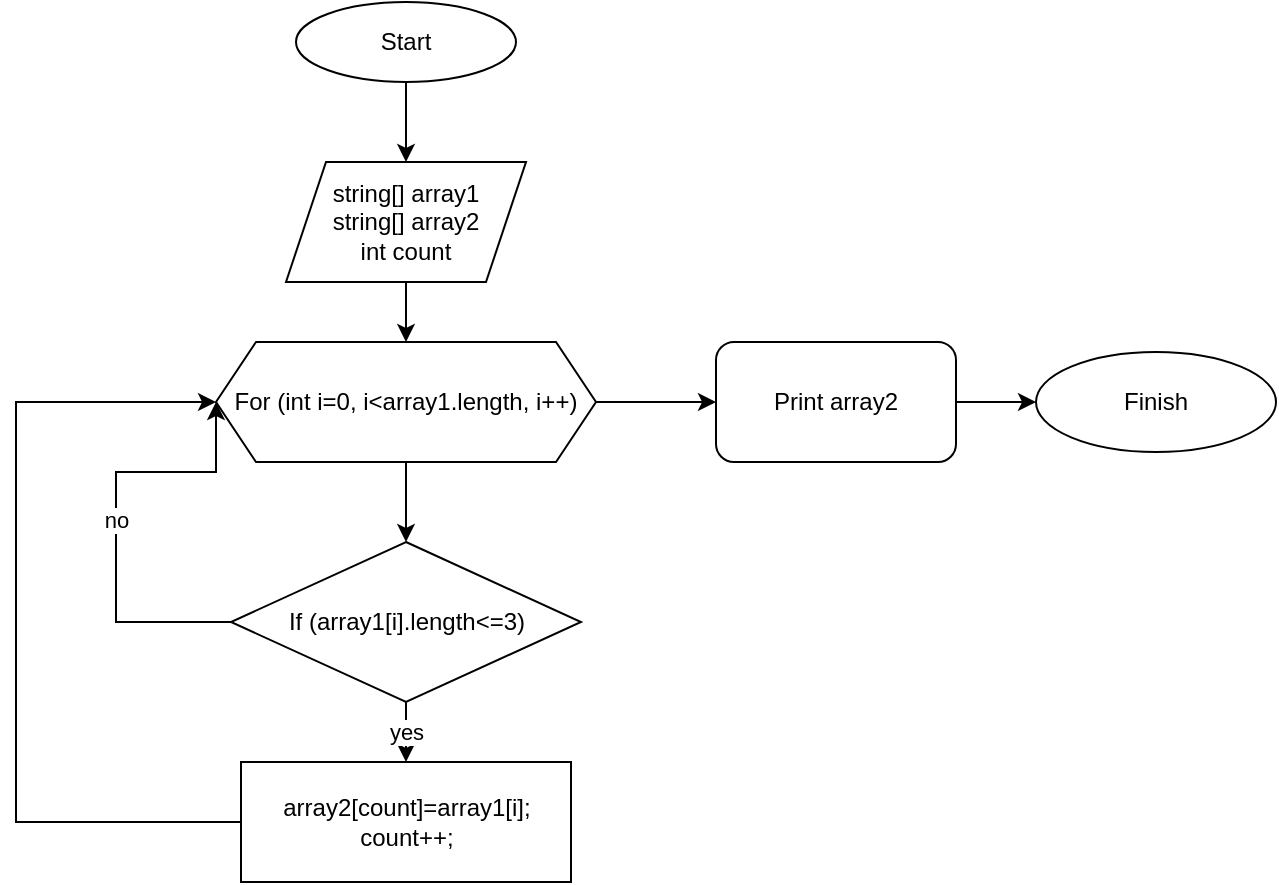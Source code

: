 <mxfile version="20.8.16" type="device"><diagram name="Страница 1" id="QKh2mrOQY4FDRfP775m6"><mxGraphModel dx="1036" dy="613" grid="1" gridSize="10" guides="1" tooltips="1" connect="1" arrows="1" fold="1" page="1" pageScale="1" pageWidth="827" pageHeight="1169" math="0" shadow="0"><root><mxCell id="0"/><mxCell id="1" parent="0"/><mxCell id="ddltftiy4xqSc5NcsygJ-4" value="" style="edgeStyle=orthogonalEdgeStyle;rounded=0;orthogonalLoop=1;jettySize=auto;html=1;" edge="1" parent="1" source="ddltftiy4xqSc5NcsygJ-2" target="ddltftiy4xqSc5NcsygJ-3"><mxGeometry relative="1" as="geometry"/></mxCell><mxCell id="ddltftiy4xqSc5NcsygJ-2" value="Start" style="ellipse;whiteSpace=wrap;html=1;" vertex="1" parent="1"><mxGeometry x="200" width="110" height="40" as="geometry"/></mxCell><mxCell id="ddltftiy4xqSc5NcsygJ-6" value="" style="edgeStyle=orthogonalEdgeStyle;rounded=0;orthogonalLoop=1;jettySize=auto;html=1;" edge="1" parent="1" source="ddltftiy4xqSc5NcsygJ-3" target="ddltftiy4xqSc5NcsygJ-5"><mxGeometry relative="1" as="geometry"/></mxCell><mxCell id="ddltftiy4xqSc5NcsygJ-3" value="string[] array1&lt;br&gt;string[] array2&lt;br&gt;int count" style="shape=parallelogram;perimeter=parallelogramPerimeter;whiteSpace=wrap;html=1;fixedSize=1;" vertex="1" parent="1"><mxGeometry x="195" y="80" width="120" height="60" as="geometry"/></mxCell><mxCell id="ddltftiy4xqSc5NcsygJ-8" value="" style="edgeStyle=orthogonalEdgeStyle;rounded=0;orthogonalLoop=1;jettySize=auto;html=1;" edge="1" parent="1" source="ddltftiy4xqSc5NcsygJ-5" target="ddltftiy4xqSc5NcsygJ-7"><mxGeometry relative="1" as="geometry"/></mxCell><mxCell id="ddltftiy4xqSc5NcsygJ-14" value="" style="edgeStyle=orthogonalEdgeStyle;rounded=0;orthogonalLoop=1;jettySize=auto;html=1;" edge="1" parent="1" source="ddltftiy4xqSc5NcsygJ-5" target="ddltftiy4xqSc5NcsygJ-13"><mxGeometry relative="1" as="geometry"/></mxCell><mxCell id="ddltftiy4xqSc5NcsygJ-5" value="For (int i=0, i&amp;lt;array1.length, i++)" style="shape=hexagon;perimeter=hexagonPerimeter2;whiteSpace=wrap;html=1;fixedSize=1;" vertex="1" parent="1"><mxGeometry x="160" y="170" width="190" height="60" as="geometry"/></mxCell><mxCell id="ddltftiy4xqSc5NcsygJ-10" value="yes" style="edgeStyle=orthogonalEdgeStyle;rounded=0;orthogonalLoop=1;jettySize=auto;html=1;" edge="1" parent="1" source="ddltftiy4xqSc5NcsygJ-7" target="ddltftiy4xqSc5NcsygJ-9"><mxGeometry relative="1" as="geometry"/></mxCell><mxCell id="ddltftiy4xqSc5NcsygJ-12" value="no" style="edgeStyle=orthogonalEdgeStyle;rounded=0;orthogonalLoop=1;jettySize=auto;html=1;" edge="1" parent="1" source="ddltftiy4xqSc5NcsygJ-7"><mxGeometry relative="1" as="geometry"><mxPoint x="160" y="200" as="targetPoint"/><Array as="points"><mxPoint x="110" y="310"/><mxPoint x="110" y="235"/><mxPoint x="160" y="235"/></Array></mxGeometry></mxCell><mxCell id="ddltftiy4xqSc5NcsygJ-7" value="If (array1[i].length&amp;lt;=3)" style="rhombus;whiteSpace=wrap;html=1;" vertex="1" parent="1"><mxGeometry x="167.5" y="270" width="175" height="80" as="geometry"/></mxCell><mxCell id="ddltftiy4xqSc5NcsygJ-11" style="edgeStyle=orthogonalEdgeStyle;rounded=0;orthogonalLoop=1;jettySize=auto;html=1;entryX=0;entryY=0.5;entryDx=0;entryDy=0;" edge="1" parent="1" source="ddltftiy4xqSc5NcsygJ-9" target="ddltftiy4xqSc5NcsygJ-5"><mxGeometry relative="1" as="geometry"><mxPoint x="130" y="200" as="targetPoint"/><Array as="points"><mxPoint x="60" y="410"/><mxPoint x="60" y="200"/></Array></mxGeometry></mxCell><mxCell id="ddltftiy4xqSc5NcsygJ-9" value="array2[count]=array1[i];&lt;br&gt;count++;" style="rounded=0;whiteSpace=wrap;html=1;" vertex="1" parent="1"><mxGeometry x="172.5" y="380" width="165" height="60" as="geometry"/></mxCell><mxCell id="ddltftiy4xqSc5NcsygJ-16" value="" style="edgeStyle=orthogonalEdgeStyle;rounded=0;orthogonalLoop=1;jettySize=auto;html=1;" edge="1" parent="1" source="ddltftiy4xqSc5NcsygJ-13" target="ddltftiy4xqSc5NcsygJ-15"><mxGeometry relative="1" as="geometry"/></mxCell><mxCell id="ddltftiy4xqSc5NcsygJ-13" value="Print array2" style="rounded=1;whiteSpace=wrap;html=1;" vertex="1" parent="1"><mxGeometry x="410" y="170" width="120" height="60" as="geometry"/></mxCell><mxCell id="ddltftiy4xqSc5NcsygJ-15" value="Finish" style="ellipse;whiteSpace=wrap;html=1;rounded=1;" vertex="1" parent="1"><mxGeometry x="570" y="175" width="120" height="50" as="geometry"/></mxCell></root></mxGraphModel></diagram></mxfile>